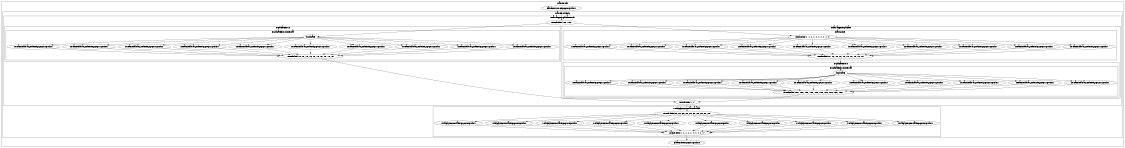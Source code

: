 digraph streamit {
size="7.5,10";subgraph cluster_MatrixMult_0 {
label = "MatrixMult";
RandomSource_pop_0_push_1_1 -> RearrangeDuplicateBoth_4_split
MultiplyAccumulateParallel_5_join -> FloatPrinter_pop_1_push_0_3
RandomSource_pop_0_push_1_1 [ label="RandomSource_pop_0_push_1" ]
subgraph cluster_MatrixMultiply_2 {
label = "MatrixMultiply";
RearrangeDuplicateBoth_4_join -> MultiplyAccumulateParallel_5_split
subgraph cluster_RearrangeDuplicateBoth_4 {
label = "RearrangeDuplicateBoth";
RearrangeDuplicateBoth_4_split [ label="roundrobin(100, 100)" ]
RearrangeDuplicateBoth_4_join [ label="roundrobin(1, 1)" ]
subgraph cluster_DuplicateRows_6 {
label = "DuplicateRows";
subgraph cluster_DuplicateRowsInternal_8 {
label = "DuplicateRowsInternal";
DuplicateRowsInternal_8_split [ label="duplicate" ]
DuplicateRowsInternal_8_join [ label="roundrobin(10, 10, 10, 10, 10, 10, 10, 10, 10, 10)" ]
streamit_library_Identity_pop_1_push_1_9 [ label="streamit_library_Identity_pop_1_push_1" ]
DuplicateRowsInternal_8_split -> streamit_library_Identity_pop_1_push_1_9
streamit_library_Identity_pop_1_push_1_9 -> DuplicateRowsInternal_8_join
streamit_library_Identity_pop_1_push_1_10 [ label="streamit_library_Identity_pop_1_push_1" ]
DuplicateRowsInternal_8_split -> streamit_library_Identity_pop_1_push_1_10
streamit_library_Identity_pop_1_push_1_10 -> DuplicateRowsInternal_8_join
streamit_library_Identity_pop_1_push_1_11 [ label="streamit_library_Identity_pop_1_push_1" ]
DuplicateRowsInternal_8_split -> streamit_library_Identity_pop_1_push_1_11
streamit_library_Identity_pop_1_push_1_11 -> DuplicateRowsInternal_8_join
streamit_library_Identity_pop_1_push_1_12 [ label="streamit_library_Identity_pop_1_push_1" ]
DuplicateRowsInternal_8_split -> streamit_library_Identity_pop_1_push_1_12
streamit_library_Identity_pop_1_push_1_12 -> DuplicateRowsInternal_8_join
streamit_library_Identity_pop_1_push_1_13 [ label="streamit_library_Identity_pop_1_push_1" ]
DuplicateRowsInternal_8_split -> streamit_library_Identity_pop_1_push_1_13
streamit_library_Identity_pop_1_push_1_13 -> DuplicateRowsInternal_8_join
streamit_library_Identity_pop_1_push_1_14 [ label="streamit_library_Identity_pop_1_push_1" ]
DuplicateRowsInternal_8_split -> streamit_library_Identity_pop_1_push_1_14
streamit_library_Identity_pop_1_push_1_14 -> DuplicateRowsInternal_8_join
streamit_library_Identity_pop_1_push_1_15 [ label="streamit_library_Identity_pop_1_push_1" ]
DuplicateRowsInternal_8_split -> streamit_library_Identity_pop_1_push_1_15
streamit_library_Identity_pop_1_push_1_15 -> DuplicateRowsInternal_8_join
streamit_library_Identity_pop_1_push_1_16 [ label="streamit_library_Identity_pop_1_push_1" ]
DuplicateRowsInternal_8_split -> streamit_library_Identity_pop_1_push_1_16
streamit_library_Identity_pop_1_push_1_16 -> DuplicateRowsInternal_8_join
streamit_library_Identity_pop_1_push_1_17 [ label="streamit_library_Identity_pop_1_push_1" ]
DuplicateRowsInternal_8_split -> streamit_library_Identity_pop_1_push_1_17
streamit_library_Identity_pop_1_push_1_17 -> DuplicateRowsInternal_8_join
streamit_library_Identity_pop_1_push_1_18 [ label="streamit_library_Identity_pop_1_push_1" ]
DuplicateRowsInternal_8_split -> streamit_library_Identity_pop_1_push_1_18
streamit_library_Identity_pop_1_push_1_18 -> DuplicateRowsInternal_8_join
}
}
RearrangeDuplicateBoth_4_split -> DuplicateRowsInternal_8_split
DuplicateRowsInternal_8_join -> RearrangeDuplicateBoth_4_join
subgraph cluster_RearrangeDuplicate_7 {
label = "RearrangeDuplicate";
Transpose_19_join -> DuplicateRowsInternal_31_split
subgraph cluster_Transpose_19 {
label = "Transpose";
Transpose_19_split [ label="roundrobin(1, 1, 1, 1, 1, 1, 1, 1, 1, 1)" ]
Transpose_19_join [ label="roundrobin(10, 10, 10, 10, 10, 10, 10, 10, 10, 10)" ]
streamit_library_Identity_pop_1_push_1_21 [ label="streamit_library_Identity_pop_1_push_1" ]
Transpose_19_split -> streamit_library_Identity_pop_1_push_1_21
streamit_library_Identity_pop_1_push_1_21 -> Transpose_19_join
streamit_library_Identity_pop_1_push_1_22 [ label="streamit_library_Identity_pop_1_push_1" ]
Transpose_19_split -> streamit_library_Identity_pop_1_push_1_22
streamit_library_Identity_pop_1_push_1_22 -> Transpose_19_join
streamit_library_Identity_pop_1_push_1_23 [ label="streamit_library_Identity_pop_1_push_1" ]
Transpose_19_split -> streamit_library_Identity_pop_1_push_1_23
streamit_library_Identity_pop_1_push_1_23 -> Transpose_19_join
streamit_library_Identity_pop_1_push_1_24 [ label="streamit_library_Identity_pop_1_push_1" ]
Transpose_19_split -> streamit_library_Identity_pop_1_push_1_24
streamit_library_Identity_pop_1_push_1_24 -> Transpose_19_join
streamit_library_Identity_pop_1_push_1_25 [ label="streamit_library_Identity_pop_1_push_1" ]
Transpose_19_split -> streamit_library_Identity_pop_1_push_1_25
streamit_library_Identity_pop_1_push_1_25 -> Transpose_19_join
streamit_library_Identity_pop_1_push_1_26 [ label="streamit_library_Identity_pop_1_push_1" ]
Transpose_19_split -> streamit_library_Identity_pop_1_push_1_26
streamit_library_Identity_pop_1_push_1_26 -> Transpose_19_join
streamit_library_Identity_pop_1_push_1_27 [ label="streamit_library_Identity_pop_1_push_1" ]
Transpose_19_split -> streamit_library_Identity_pop_1_push_1_27
streamit_library_Identity_pop_1_push_1_27 -> Transpose_19_join
streamit_library_Identity_pop_1_push_1_28 [ label="streamit_library_Identity_pop_1_push_1" ]
Transpose_19_split -> streamit_library_Identity_pop_1_push_1_28
streamit_library_Identity_pop_1_push_1_28 -> Transpose_19_join
streamit_library_Identity_pop_1_push_1_29 [ label="streamit_library_Identity_pop_1_push_1" ]
Transpose_19_split -> streamit_library_Identity_pop_1_push_1_29
streamit_library_Identity_pop_1_push_1_29 -> Transpose_19_join
streamit_library_Identity_pop_1_push_1_30 [ label="streamit_library_Identity_pop_1_push_1" ]
Transpose_19_split -> streamit_library_Identity_pop_1_push_1_30
streamit_library_Identity_pop_1_push_1_30 -> Transpose_19_join
}
subgraph cluster_DuplicateRows_20 {
label = "DuplicateRows";
subgraph cluster_DuplicateRowsInternal_31 {
label = "DuplicateRowsInternal";
DuplicateRowsInternal_31_split [ label="duplicate" ]
DuplicateRowsInternal_31_join [ label="roundrobin(100, 100, 100, 100, 100, 100, 100, 100, 100, 100)" ]
streamit_library_Identity_pop_1_push_1_32 [ label="streamit_library_Identity_pop_1_push_1" ]
DuplicateRowsInternal_31_split -> streamit_library_Identity_pop_1_push_1_32
streamit_library_Identity_pop_1_push_1_32 -> DuplicateRowsInternal_31_join
streamit_library_Identity_pop_1_push_1_33 [ label="streamit_library_Identity_pop_1_push_1" ]
DuplicateRowsInternal_31_split -> streamit_library_Identity_pop_1_push_1_33
streamit_library_Identity_pop_1_push_1_33 -> DuplicateRowsInternal_31_join
streamit_library_Identity_pop_1_push_1_34 [ label="streamit_library_Identity_pop_1_push_1" ]
DuplicateRowsInternal_31_split -> streamit_library_Identity_pop_1_push_1_34
streamit_library_Identity_pop_1_push_1_34 -> DuplicateRowsInternal_31_join
streamit_library_Identity_pop_1_push_1_35 [ label="streamit_library_Identity_pop_1_push_1" ]
DuplicateRowsInternal_31_split -> streamit_library_Identity_pop_1_push_1_35
streamit_library_Identity_pop_1_push_1_35 -> DuplicateRowsInternal_31_join
streamit_library_Identity_pop_1_push_1_36 [ label="streamit_library_Identity_pop_1_push_1" ]
DuplicateRowsInternal_31_split -> streamit_library_Identity_pop_1_push_1_36
streamit_library_Identity_pop_1_push_1_36 -> DuplicateRowsInternal_31_join
streamit_library_Identity_pop_1_push_1_37 [ label="streamit_library_Identity_pop_1_push_1" ]
DuplicateRowsInternal_31_split -> streamit_library_Identity_pop_1_push_1_37
streamit_library_Identity_pop_1_push_1_37 -> DuplicateRowsInternal_31_join
streamit_library_Identity_pop_1_push_1_38 [ label="streamit_library_Identity_pop_1_push_1" ]
DuplicateRowsInternal_31_split -> streamit_library_Identity_pop_1_push_1_38
streamit_library_Identity_pop_1_push_1_38 -> DuplicateRowsInternal_31_join
streamit_library_Identity_pop_1_push_1_39 [ label="streamit_library_Identity_pop_1_push_1" ]
DuplicateRowsInternal_31_split -> streamit_library_Identity_pop_1_push_1_39
streamit_library_Identity_pop_1_push_1_39 -> DuplicateRowsInternal_31_join
streamit_library_Identity_pop_1_push_1_40 [ label="streamit_library_Identity_pop_1_push_1" ]
DuplicateRowsInternal_31_split -> streamit_library_Identity_pop_1_push_1_40
streamit_library_Identity_pop_1_push_1_40 -> DuplicateRowsInternal_31_join
streamit_library_Identity_pop_1_push_1_41 [ label="streamit_library_Identity_pop_1_push_1" ]
DuplicateRowsInternal_31_split -> streamit_library_Identity_pop_1_push_1_41
streamit_library_Identity_pop_1_push_1_41 -> DuplicateRowsInternal_31_join
}
}
}
RearrangeDuplicateBoth_4_split -> Transpose_19_split
DuplicateRowsInternal_31_join -> RearrangeDuplicateBoth_4_join
}
subgraph cluster_MultiplyAccumulateParallel_5 {
label = "MultiplyAccumulateParallel";
MultiplyAccumulateParallel_5_split [ label="roundrobin(20, 20, 20, 20, 20, 20, 20, 20, 20, 20)" ]
MultiplyAccumulateParallel_5_join [ label="roundrobin(1, 1, 1, 1, 1, 1, 1, 1, 1, 1)" ]
MultiplyAccumulate_pop_20_push_1_43 [ label="MultiplyAccumulate_pop_20_push_1" ]
MultiplyAccumulateParallel_5_split -> MultiplyAccumulate_pop_20_push_1_43
MultiplyAccumulate_pop_20_push_1_43 -> MultiplyAccumulateParallel_5_join
MultiplyAccumulate_pop_20_push_1_44 [ label="MultiplyAccumulate_pop_20_push_1" ]
MultiplyAccumulateParallel_5_split -> MultiplyAccumulate_pop_20_push_1_44
MultiplyAccumulate_pop_20_push_1_44 -> MultiplyAccumulateParallel_5_join
MultiplyAccumulate_pop_20_push_1_45 [ label="MultiplyAccumulate_pop_20_push_1" ]
MultiplyAccumulateParallel_5_split -> MultiplyAccumulate_pop_20_push_1_45
MultiplyAccumulate_pop_20_push_1_45 -> MultiplyAccumulateParallel_5_join
MultiplyAccumulate_pop_20_push_1_46 [ label="MultiplyAccumulate_pop_20_push_1" ]
MultiplyAccumulateParallel_5_split -> MultiplyAccumulate_pop_20_push_1_46
MultiplyAccumulate_pop_20_push_1_46 -> MultiplyAccumulateParallel_5_join
MultiplyAccumulate_pop_20_push_1_47 [ label="MultiplyAccumulate_pop_20_push_1" ]
MultiplyAccumulateParallel_5_split -> MultiplyAccumulate_pop_20_push_1_47
MultiplyAccumulate_pop_20_push_1_47 -> MultiplyAccumulateParallel_5_join
MultiplyAccumulate_pop_20_push_1_48 [ label="MultiplyAccumulate_pop_20_push_1" ]
MultiplyAccumulateParallel_5_split -> MultiplyAccumulate_pop_20_push_1_48
MultiplyAccumulate_pop_20_push_1_48 -> MultiplyAccumulateParallel_5_join
MultiplyAccumulate_pop_20_push_1_49 [ label="MultiplyAccumulate_pop_20_push_1" ]
MultiplyAccumulateParallel_5_split -> MultiplyAccumulate_pop_20_push_1_49
MultiplyAccumulate_pop_20_push_1_49 -> MultiplyAccumulateParallel_5_join
MultiplyAccumulate_pop_20_push_1_50 [ label="MultiplyAccumulate_pop_20_push_1" ]
MultiplyAccumulateParallel_5_split -> MultiplyAccumulate_pop_20_push_1_50
MultiplyAccumulate_pop_20_push_1_50 -> MultiplyAccumulateParallel_5_join
MultiplyAccumulate_pop_20_push_1_51 [ label="MultiplyAccumulate_pop_20_push_1" ]
MultiplyAccumulateParallel_5_split -> MultiplyAccumulate_pop_20_push_1_51
MultiplyAccumulate_pop_20_push_1_51 -> MultiplyAccumulateParallel_5_join
MultiplyAccumulate_pop_20_push_1_52 [ label="MultiplyAccumulate_pop_20_push_1" ]
MultiplyAccumulateParallel_5_split -> MultiplyAccumulate_pop_20_push_1_52
MultiplyAccumulate_pop_20_push_1_52 -> MultiplyAccumulateParallel_5_join
}
}
FloatPrinter_pop_1_push_0_3 [ label="FloatPrinter_pop_1_push_0" ]
}
}
